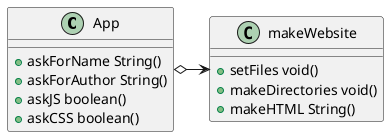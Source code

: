 @startuml
'https://plantuml.com/sequence-diagram

class App{
    + askForName String()
    + askForAuthor String()
    + askJS boolean()
    + askCSS boolean()
}

class makeWebsite{
    + setFiles void()
    + makeDirectories void()
    + makeHTML String()
}

App o-> makeWebsite
@enduml